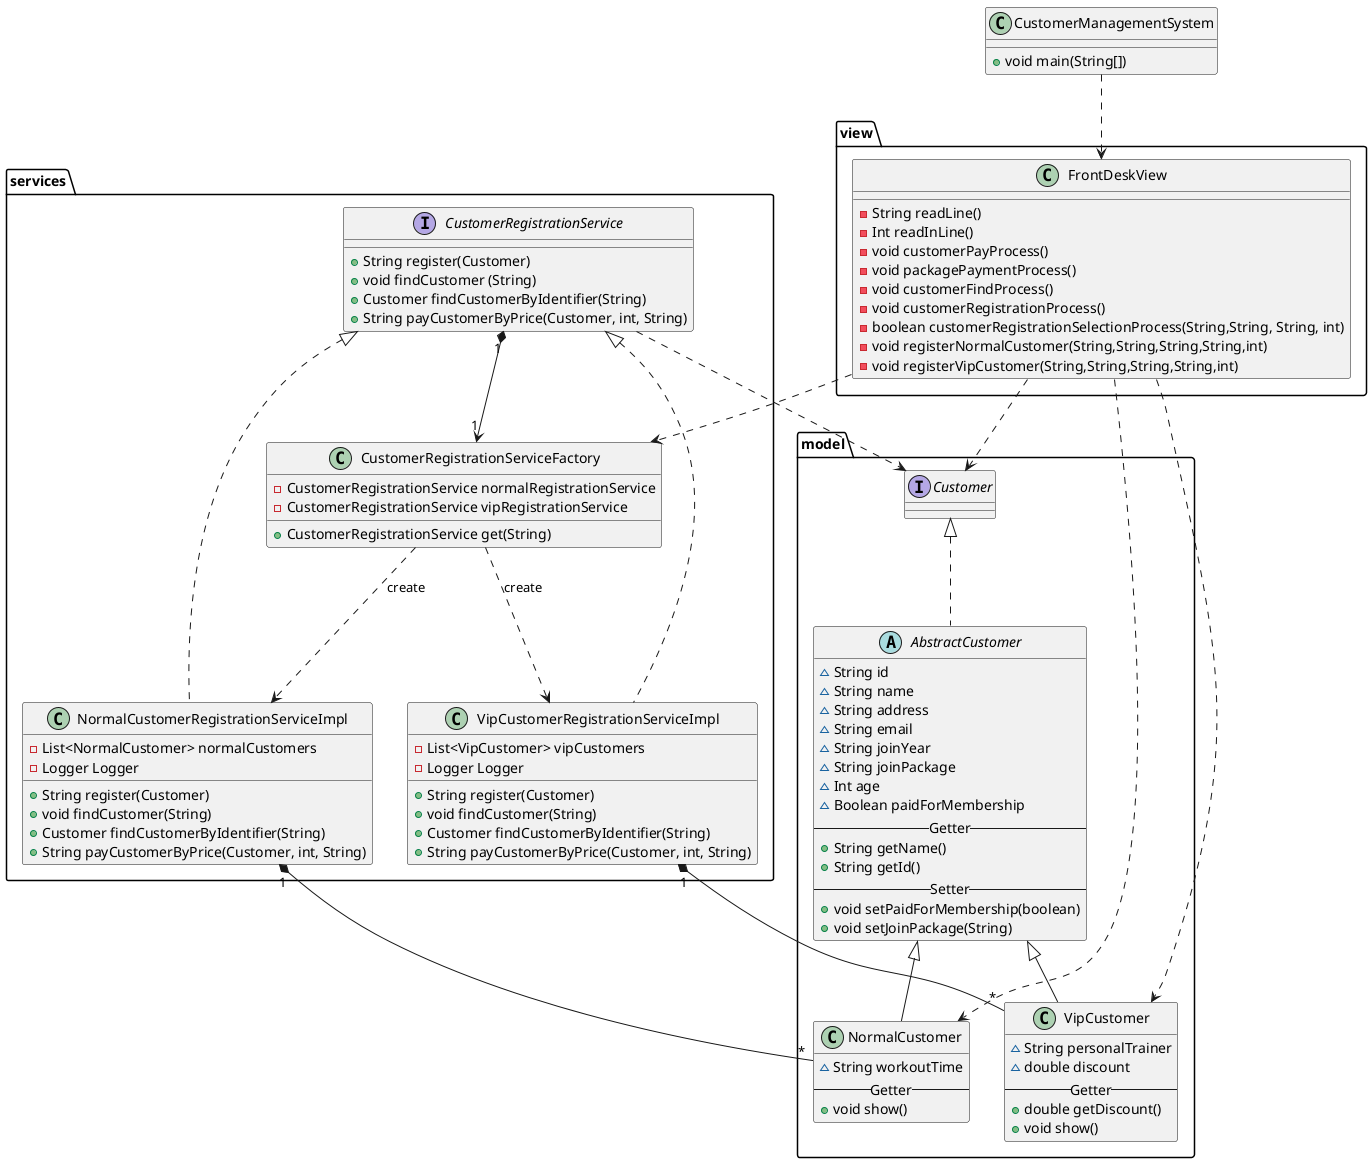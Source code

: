 @startuml

namespace model  {
abstract class AbstractCustomer implements Customer{
    ~ String id
    ~ String name
    ~ String address
    ~ String email
    ~ String joinYear
    ~ String joinPackage
    ~ Int age
    ~ Boolean paidForMembership
    --Getter--
    + String getName()
    + String getId()
    --Setter--
    + void setPaidForMembership(boolean)
    + void setJoinPackage(String)
}

class VipCustomer extends AbstractCustomer{
    ~ String personalTrainer
    ~ double discount
    --Getter--
    + double getDiscount()
    + void show()
}
class NormalCustomer extends AbstractCustomer{
    ~ String workoutTime
    --Getter--
    + void show()
}

interface Customer{}
}

namespace services {
interface CustomerRegistrationService{
    + String register(Customer)
    + void findCustomer (String)
    + Customer findCustomerByIdentifier(String)
    + String payCustomerByPrice(Customer, int, String)
}

class CustomerRegistrationServiceFactory{
    - CustomerRegistrationService normalRegistrationService
    - CustomerRegistrationService vipRegistrationService
    + CustomerRegistrationService get(String)
}

CustomerRegistrationService "1" *--> "1" CustomerRegistrationServiceFactory

class NormalCustomerRegistrationServiceImpl implements CustomerRegistrationService{
    - List<NormalCustomer> normalCustomers
    - Logger Logger
    + String register(Customer)
    + void findCustomer(String)
    + Customer findCustomerByIdentifier(String)
    + String payCustomerByPrice(Customer, int, String)
}

class VipCustomerRegistrationServiceImpl implements CustomerRegistrationService{
    - List<VipCustomer> vipCustomers
    - Logger Logger
    + String register(Customer)
    + void findCustomer(String)
    + Customer findCustomerByIdentifier(String)
    + String payCustomerByPrice(Customer, int, String)
}

CustomerRegistrationServiceFactory ..> VipCustomerRegistrationServiceImpl : create
CustomerRegistrationServiceFactory ..> NormalCustomerRegistrationServiceImpl : create
}

services.VipCustomerRegistrationServiceImpl "1" *-- "*" model.VipCustomer
services.NormalCustomerRegistrationServiceImpl "1" *-- "*" model.NormalCustomer

namespace view {
class FrontDeskView{
    - String readLine()
    - Int readInLine()
    - void customerPayProcess()
    - void packagePaymentProcess()
    - void customerFindProcess()
    - void customerRegistrationProcess()
    - boolean customerRegistrationSelectionProcess(String,String, String, int)
    - void registerNormalCustomer(String,String,String,String,int)
    - void registerVipCustomer(String,String,String,String,int)
}
}

view.FrontDeskView ..> model.VipCustomer
view.FrontDeskView ..> model.NormalCustomer
view.FrontDeskView ..> services.CustomerRegistrationServiceFactory
view.FrontDeskView ..> model.Customer
services.CustomerRegistrationService ..> model.Customer


class CustomerManagementSystem{
    + void main(String[])
}

CustomerManagementSystem ..> view.FrontDeskView
@enduml